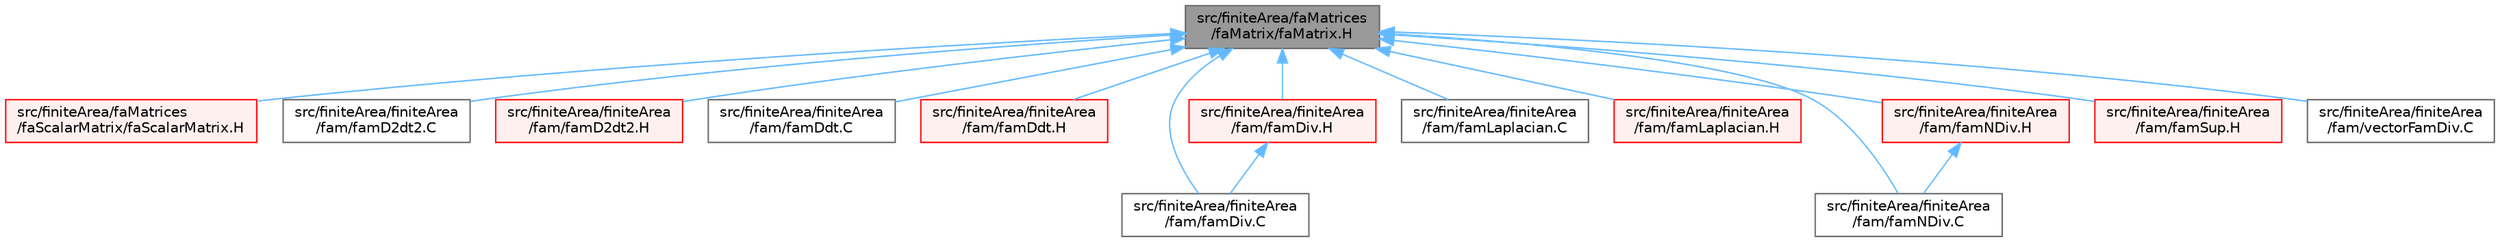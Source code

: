 digraph "src/finiteArea/faMatrices/faMatrix/faMatrix.H"
{
 // LATEX_PDF_SIZE
  bgcolor="transparent";
  edge [fontname=Helvetica,fontsize=10,labelfontname=Helvetica,labelfontsize=10];
  node [fontname=Helvetica,fontsize=10,shape=box,height=0.2,width=0.4];
  Node1 [id="Node000001",label="src/finiteArea/faMatrices\l/faMatrix/faMatrix.H",height=0.2,width=0.4,color="gray40", fillcolor="grey60", style="filled", fontcolor="black",tooltip=" "];
  Node1 -> Node2 [id="edge1_Node000001_Node000002",dir="back",color="steelblue1",style="solid",tooltip=" "];
  Node2 [id="Node000002",label="src/finiteArea/faMatrices\l/faScalarMatrix/faScalarMatrix.H",height=0.2,width=0.4,color="red", fillcolor="#FFF0F0", style="filled",URL="$faScalarMatrix_8H.html",tooltip=" "];
  Node1 -> Node55 [id="edge2_Node000001_Node000055",dir="back",color="steelblue1",style="solid",tooltip=" "];
  Node55 [id="Node000055",label="src/finiteArea/finiteArea\l/fam/famD2dt2.C",height=0.2,width=0.4,color="grey40", fillcolor="white", style="filled",URL="$famD2dt2_8C.html",tooltip=" "];
  Node1 -> Node56 [id="edge3_Node000001_Node000056",dir="back",color="steelblue1",style="solid",tooltip=" "];
  Node56 [id="Node000056",label="src/finiteArea/finiteArea\l/fam/famD2dt2.H",height=0.2,width=0.4,color="red", fillcolor="#FFF0F0", style="filled",URL="$famD2dt2_8H.html",tooltip=" "];
  Node1 -> Node58 [id="edge4_Node000001_Node000058",dir="back",color="steelblue1",style="solid",tooltip=" "];
  Node58 [id="Node000058",label="src/finiteArea/finiteArea\l/fam/famDdt.C",height=0.2,width=0.4,color="grey40", fillcolor="white", style="filled",URL="$famDdt_8C.html",tooltip=" "];
  Node1 -> Node59 [id="edge5_Node000001_Node000059",dir="back",color="steelblue1",style="solid",tooltip=" "];
  Node59 [id="Node000059",label="src/finiteArea/finiteArea\l/fam/famDdt.H",height=0.2,width=0.4,color="red", fillcolor="#FFF0F0", style="filled",URL="$famDdt_8H.html",tooltip="Calculate the matrix for the first temporal derivative."];
  Node1 -> Node60 [id="edge6_Node000001_Node000060",dir="back",color="steelblue1",style="solid",tooltip=" "];
  Node60 [id="Node000060",label="src/finiteArea/finiteArea\l/fam/famDiv.C",height=0.2,width=0.4,color="grey40", fillcolor="white", style="filled",URL="$famDiv_8C.html",tooltip=" "];
  Node1 -> Node61 [id="edge7_Node000001_Node000061",dir="back",color="steelblue1",style="solid",tooltip=" "];
  Node61 [id="Node000061",label="src/finiteArea/finiteArea\l/fam/famDiv.H",height=0.2,width=0.4,color="red", fillcolor="#FFF0F0", style="filled",URL="$famDiv_8H.html",tooltip="Calculate the matrix for the divergence of the given field and flux."];
  Node61 -> Node60 [id="edge8_Node000061_Node000060",dir="back",color="steelblue1",style="solid",tooltip=" "];
  Node1 -> Node64 [id="edge9_Node000001_Node000064",dir="back",color="steelblue1",style="solid",tooltip=" "];
  Node64 [id="Node000064",label="src/finiteArea/finiteArea\l/fam/famLaplacian.C",height=0.2,width=0.4,color="grey40", fillcolor="white", style="filled",URL="$famLaplacian_8C.html",tooltip=" "];
  Node1 -> Node65 [id="edge10_Node000001_Node000065",dir="back",color="steelblue1",style="solid",tooltip=" "];
  Node65 [id="Node000065",label="src/finiteArea/finiteArea\l/fam/famLaplacian.H",height=0.2,width=0.4,color="red", fillcolor="#FFF0F0", style="filled",URL="$famLaplacian_8H.html",tooltip="Calculate the matrix for the laplacian of the field."];
  Node1 -> Node66 [id="edge11_Node000001_Node000066",dir="back",color="steelblue1",style="solid",tooltip=" "];
  Node66 [id="Node000066",label="src/finiteArea/finiteArea\l/fam/famNDiv.C",height=0.2,width=0.4,color="grey40", fillcolor="white", style="filled",URL="$famNDiv_8C.html",tooltip=" "];
  Node1 -> Node67 [id="edge12_Node000001_Node000067",dir="back",color="steelblue1",style="solid",tooltip=" "];
  Node67 [id="Node000067",label="src/finiteArea/finiteArea\l/fam/famNDiv.H",height=0.2,width=0.4,color="red", fillcolor="#FFF0F0", style="filled",URL="$famNDiv_8H.html",tooltip="Calculate the matrix for the divergence of the given field and flux."];
  Node67 -> Node66 [id="edge13_Node000067_Node000066",dir="back",color="steelblue1",style="solid",tooltip=" "];
  Node1 -> Node68 [id="edge14_Node000001_Node000068",dir="back",color="steelblue1",style="solid",tooltip=" "];
  Node68 [id="Node000068",label="src/finiteArea/finiteArea\l/fam/famSup.H",height=0.2,width=0.4,color="red", fillcolor="#FFF0F0", style="filled",URL="$famSup_8H.html",tooltip="Calculate the finiteArea matrix for implicit and explicit sources."];
  Node1 -> Node63 [id="edge15_Node000001_Node000063",dir="back",color="steelblue1",style="solid",tooltip=" "];
  Node63 [id="Node000063",label="src/finiteArea/finiteArea\l/fam/vectorFamDiv.C",height=0.2,width=0.4,color="grey40", fillcolor="white", style="filled",URL="$vectorFamDiv_8C.html",tooltip=" "];
}
